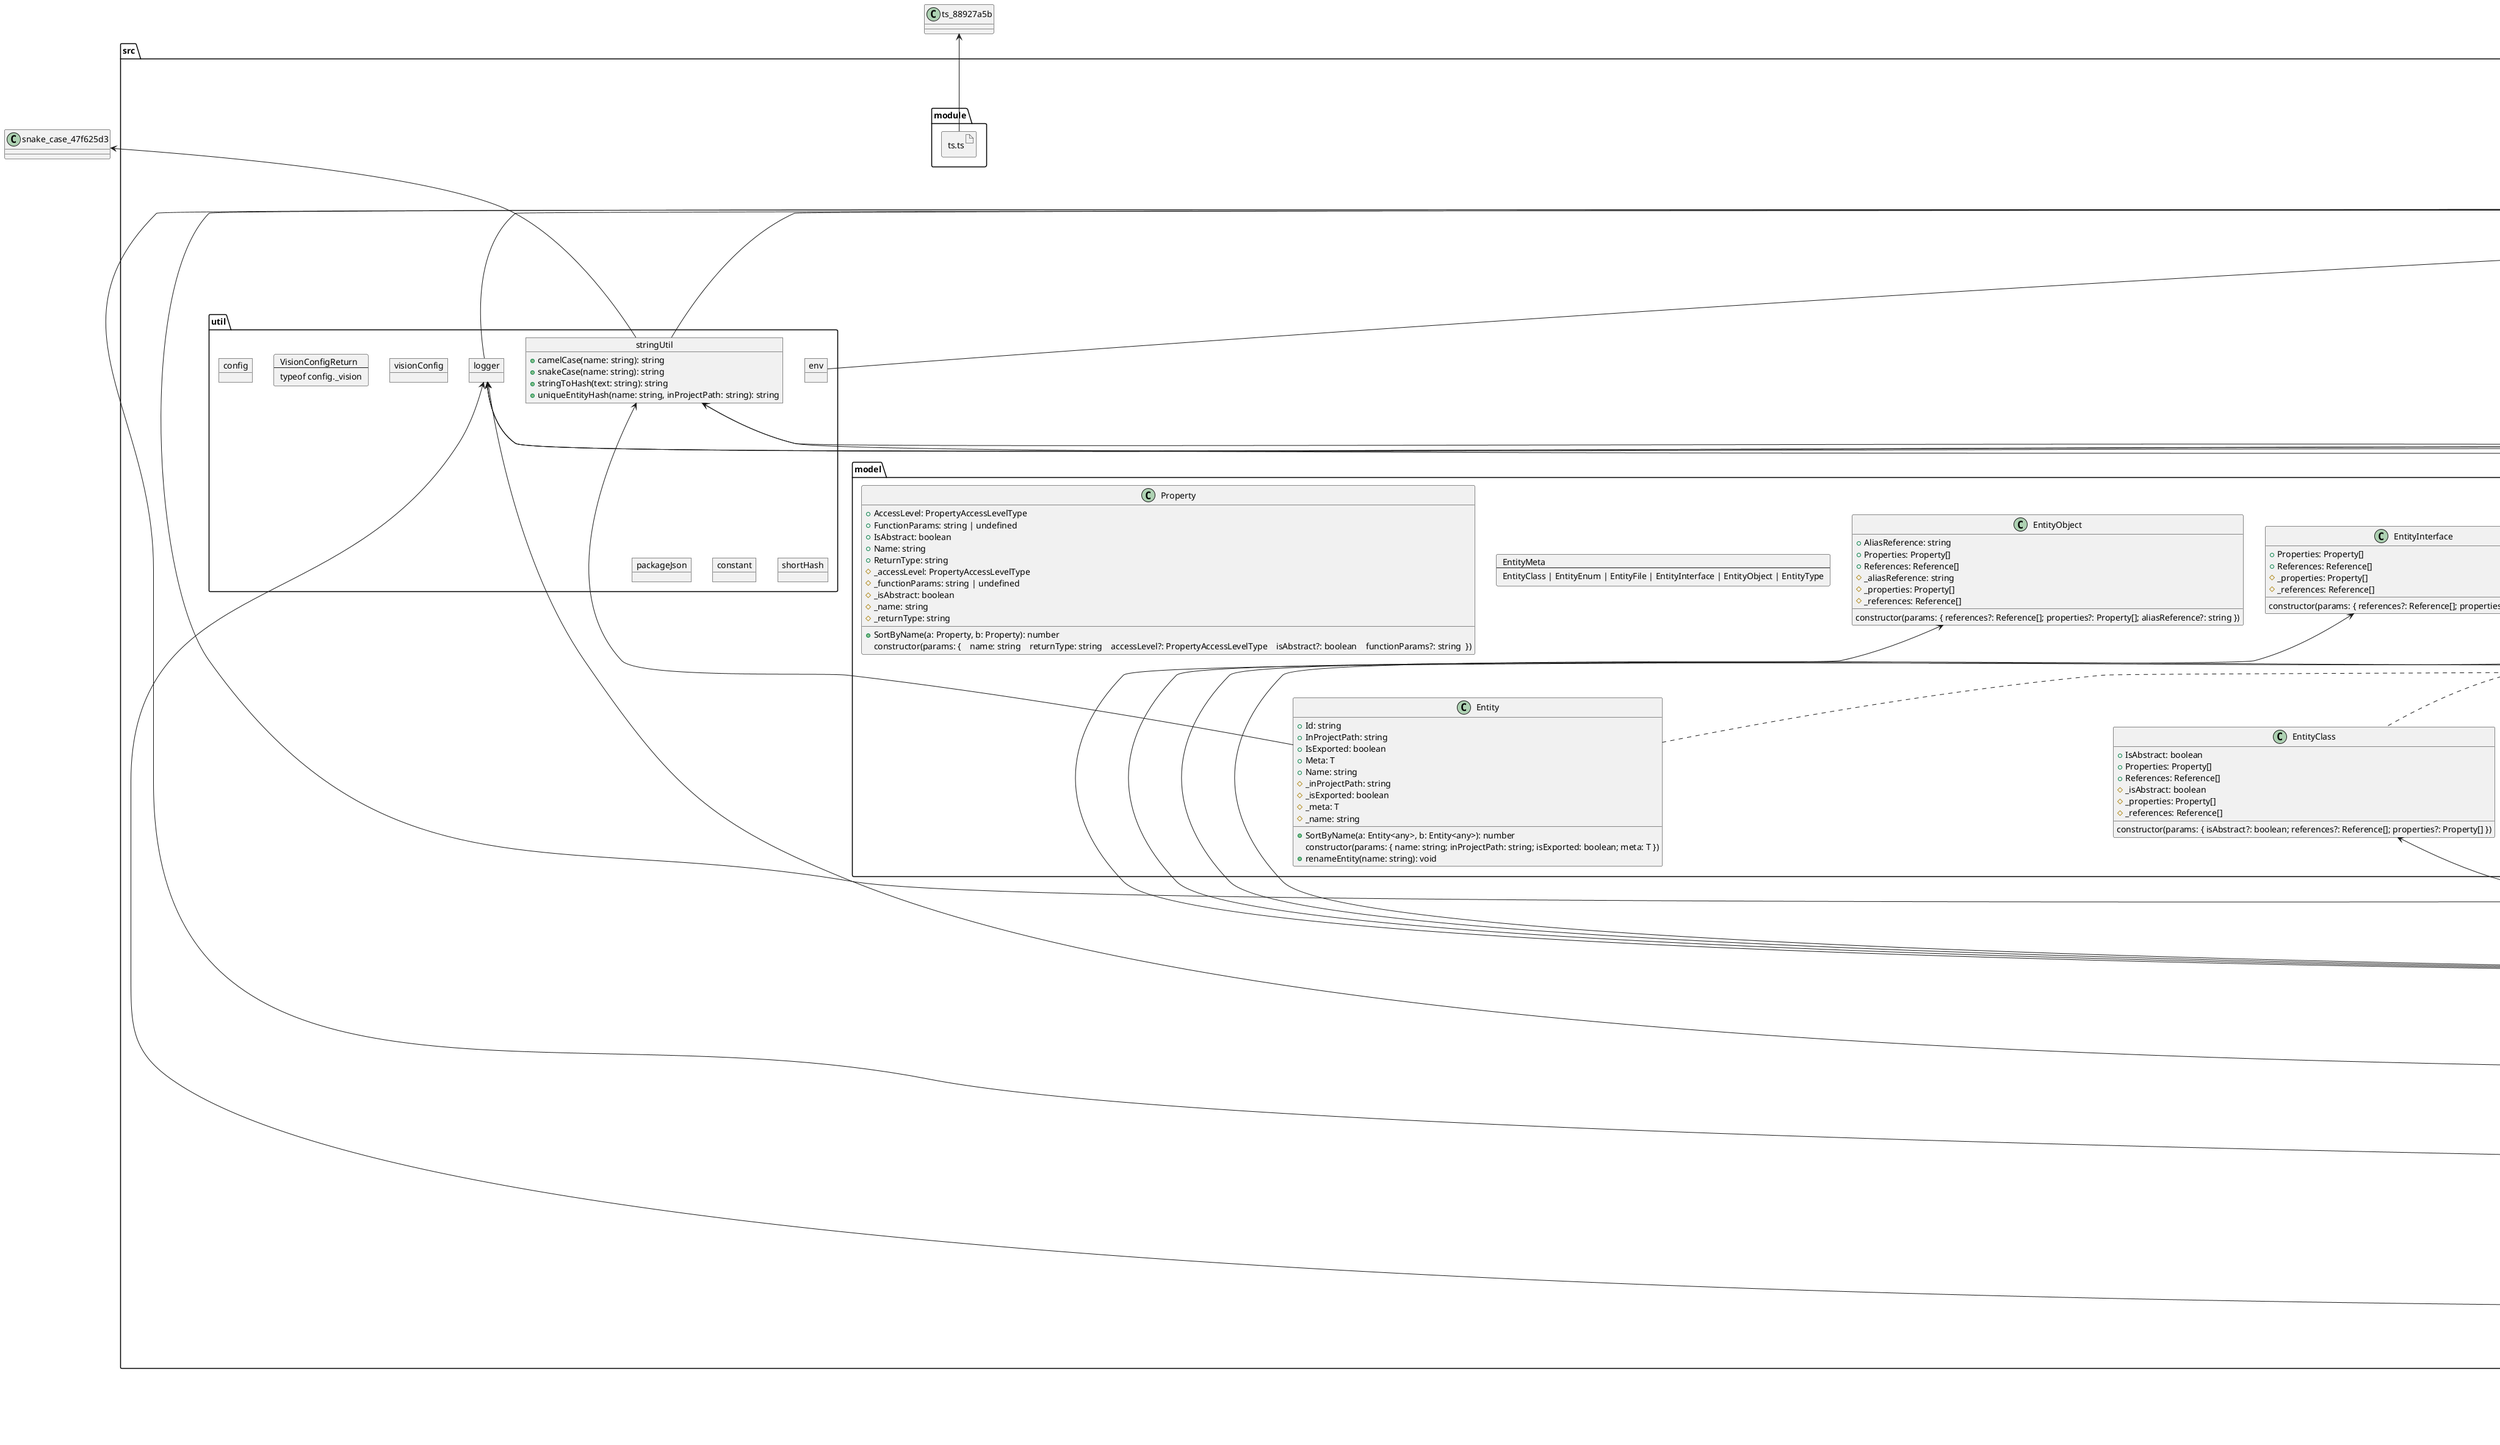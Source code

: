 @startuml
    folder "src" as src_b874d07 {
      artifact "index.ts" as index_ts_e4daf83f {
      }
      folder "app" as app_6faf0769 {
        class "CliApp" as cli_app_8bf9ca45 {
          constructor(args: string[])
        }
        object "app" as app_1d92d491 {
          # _onError(err: Error): Promise<void>
          # _registerOnExit: void
          # _server: undefined | any
          # _start(runApp: App): Promise<void>
          # _stop: Promise<void>
          + start: void
        }
        folder "init" as init_837dc15c {
          class "ExecArgsAsCommand" as exec_args_as_command_d74becbe {
            Name: string
            - ___args: string[]
            # _destroyFn: Promise<void>
            # _initFn: Promise<void>
            constructor(args: string[])
          }
        }
      }
      folder "dal" as dal_fba75381 {
        card exec_result_4f6edd5d [
          ExecResult
          ---
          {
            stdout: string
            stderr: string
            errorOccurred: boolean
          }
        ]
        object "shellDal" as shell_dal_4f6edd5d {
          + cd(dir: string): void
          + exec(cmd: string): Promise<ExecResult>
          + print(message: string): void
          + pwd: string
        }
      }
      folder "enum" as enum_1eea471b {
        enum "PropertyAccessLevelType" as property_access_level_type_daa2367d {
          NO_MODIFIER = 'no-modifier'
          PRIVATE = 'private'
          PROTECTED = 'protected'
          PUBLIC = 'public'
        }
        enum "PumlGroupType" as puml_group_type_87f1b99e {
          FICTIVE = 'fictive'
          FOLDER = 'folder'
          RECTANGLE = 'rectangle'
        }
        enum "ReferenceType" as reference_type_1f38c983 {
          AGGREGATION = 'aggregation'
          ASSOCIATION = 'association'
          COMPOSITION = 'composition'
          DEPENDENCY = 'dependency'
          IMPLEMENTATION = 'implementation'
          INHERITANCE = 'inheritance'
        }
      }
      folder "model" as model_40d91327 {
        class "EntityClass" as entity_class_87e50b39 {
          + IsAbstract: boolean
          + Properties: Property[]
          + References: Reference[]
          # _isAbstract: boolean
          # _properties: Property[]
          # _references: Reference[]
          constructor(params: { isAbstract?: boolean; references?: Reference[]; properties?: Property[] })
        }
        class "EntityEnum" as entity_enum_f7c58024 {
          + Properties: string[]
          # _properties: string[]
          constructor(params: { properties: string[] })
        }
        class "EntityFile" as entity_file_33f169f1 {
          + References: Reference[]
          # _references: Reference[]
          + addAssociation({ name, inProjectPath }: { name: string; inProjectPath: string }): void
          constructor(params: { references: Reference[] })
        }
        class "EntityInterface" as entity_interface_590b4132 {
          + Properties: Property[]
          + References: Reference[]
          # _properties: Property[]
          # _references: Reference[]
          constructor(params: { references?: Reference[]; properties?: Property[] })
        }
        class "EntityObject" as entity_object_784a4022 {
          + AliasReference: string
          + Properties: Property[]
          + References: Reference[]
          # _aliasReference: string
          # _properties: Property[]
          # _references: Reference[]
          constructor(params: { references?: Reference[]; properties?: Property[]; aliasReference?: string })
        }
        class "EntityType" as entity_type_a3fb7caf {
          + ReturnType: string
          # _returnType: string
          constructor(params: { returnType: string })
        }
        card entity_meta_9581579a [
          EntityMeta
          ---
          EntityClass | EntityEnum | EntityFile | EntityInterface | EntityObject | EntityType
        ]
        class "Entity" as entity_9581579a {
          + Id: string
          + InProjectPath: string
          + IsExported: boolean
          + Meta: T
          + Name: string
          + SortByName(a: Entity<any>, b: Entity<any>): number
          # _inProjectPath: string
          # _isExported: boolean
          # _meta: T
          # _name: string
          constructor(params: { name: string; inProjectPath: string; isExported: boolean; meta: T })
          + renameEntity(name: string): void
        }
        interface "Locatable" as locatable_b011d3de {
          + Id: string
          + Name: string
          + InProjectPath: string
        }
        class "Property" as property_d5a84d26 {
          + AccessLevel: PropertyAccessLevelType
          + FunctionParams: string | undefined
          + IsAbstract: boolean
          + Name: string
          + ReturnType: string
          + SortByName(a: Property, b: Property): number
          # _accessLevel: PropertyAccessLevelType
          # _functionParams: string | undefined
          # _isAbstract: boolean
          # _name: string
          # _returnType: string
          constructor(params: {    name: string    returnType: string    accessLevel?: PropertyAccessLevelType    isAbstract?: boolean    functionParams?: string  })
        }
        interface "Referencable" as referencable_31799d25 {
          + References: Reference[]
        }
        class "Reference" as reference_aaef6aea {
          + Id: string
          + InProjectPath: string
          + Name: string
          + Type: ReferenceType
          # _inProjectPath: string
          # _name: string
          # _type: ReferenceType
          constructor(params: { name: string; inProjectPath: string; type: ReferenceType })
        }
      }
      folder "module" as module_9f6f6c52 {
        artifact "ts.ts" as ts_ts_eabf7773 {
        }
      }
      folder "service" as service_c83a6ab5 {
        card args_service_params_d268d804 [
          ArgsServiceParams
          ---
          {
            args: string[]
            options: Options
          }
        ]
        card cli_commands_d268d804 [
          CliCommands
          ---
          minimist.ParsedArgs & {
            help: boolean
            h: boolean
            version: boolean
            v: boolean
          }
        ]
        card cmd_generate_params_d268d804 [
          CmdGenerateParams
          ---
          minimist.ParsedArgs & {
            src: string
            dest: string
            appName: string
            tsConfig: string
          }
        ]
        object "argsService" as args_service_d268d804 {
          + argToObject({ args, options }: ArgsServiceParams): T
          + cliCommandOptions: Options
          + cmdGenerateParams: Options
          + selectedCommandCount({ args, options }: ArgsServiceParams): number
        }
        object "cliService" as cli_service_317b6b45 {
          + printHelp: void
          + printVersion: void
        }
        object "fileService" as file_service_3f424ea5 {
          + cleanupPath(relativeOrAbsPath: string): string
          + fileListFromFolder(folderPath: string): Promise<string[]>
          + fileNameFromPath(filePath: string, options: { withExtension?: boolean } = {}): string
          + importPathFind(params: { filePathImportedFrom: string; importPath: string }): string
          + isAbsPath(relativeOrAbsPath: string): boolean
          + isDotPath(path: string): boolean
          + joinPaths(...paths: string[]): string
          + lastFolderFromPath(filePath: string): string
          + makeFolderIfNotExist(folderPath: string): Promise<void>
          + mkdirAndWriteToFile(params: { folderPath: string; fileName: string; data: string }): Promise<void>
          + readFile(filePath: string): Promise<string>
          + relativeToAbsPath(relativeOrAbsPath: string): string
          + writeToFile(params: { filePath: string; data: string }): Promise<void>
        }
        object "helpService" as help_service_20a1eb92 {
          + text: string
        }
        card print_std_message_db3f045d [
          PrintStdMessage
          ---
          {
            [key: string]: ExecResult
          }
        ]
        object "shellService" as shell_service_db3f045d {
          # _joinResults(results: PrintStdMessage[]): PrintStdMessage
          + cd: shellDal
          + exec: shellDal
          + print: shellDal
          + printError(message: string): void
          + printStdMessage(...messageArgs: PrintStdMessage[]): void
          + printSuccess(message: string): void
        }
        folder "command" as command_7ebc6e5d {
          interface "Executable" as executable_a85166eb {
            + execute: Promise<void>
          }
          class "Generate" as generate_eb5ef3b0 {
            + execute: Promise<void>
          }
          class "PrintHelp" as print_help_2c3c3bf6 {
            + execute: Promise<void>
          }
          class "PrintVersion" as print_version_dc92b85d {
            + execute: Promise<void>
          }
        }
        folder "convert" as convert_2b710bad {
          object "convertService" as convert_service_b2b4bfac {
            + strategyByFile(params: { filePath: string; folderPath: string }): ConvertStrategy | undefined
          }
          interface "ConvertStrategy" as convert_strategy_2898ab6a {
            + convert: Promise<Entity[]>
          }
          folder "ts" as ts_42a428a5 {
            card ts_config_file_type_715f0c18 [
              TsConfigFileType
              ---
              {
                compilerOptions?: {
                  paths?: {
                    [k: string]: string[]
                  }
                }
              }
            ]
            object "___tsConfigFileJson" as ts_config_file_json_715f0c18 {
            }
            object "tsConfigFileService" as ts_config_file_service_715f0c18 {
              # _cleanReplacePaths: { startsWith: string; replaceWith: string }[]
              # _cleanReplaceWith(path: string): string
              # _getFileJson: TsConfigFileType
              + init: Promise<void>
              + moduleAliasResolve(path: string): string
            }
            class "TsConvert" as ts_convert_87a0875e {
              # _filePath: string
              # _folderPath: string
              # _parseFile(params: { filePath: string; fileName: string }): Promise<ts.SourceFile>
              constructor({ filePath, folderPath }: { filePath: string; folderPath: string })
              + convert: Promise<Entity[]>
            }
            class "TsEntityParser" as ts_entity_parser_d73e1a98 {
              # _fileName: string
              # _findI
              # _importParseResults: TsParserImportParseResult[]
              # _inProjectPath: string
              # _joinEntitiesByAliasReference(entities: Entity[]): Entity[]
              # _parseStatement(statement: ts.Statement): Entity[]
              # _parseStatements: Entity[]
              # _parsedSource: ts.SourceFile
              # _parserByStatementKind(statement: ts.Statement): Parsable | undefined
              constructor(params: {    parsedSource: ts.SourceFile    fileName: string    inProjectPath: string    importParseResults: TsParserImportParseResult[]  })
              + parsedEntities: Entity[]
            }
            object "tsParserImportRelations" as ts_parser_import_relations_62a961c6 {
              + findIdentifier(identifierName: string, statement: any): boolean
              + findImportRelations(statement: ts.Statement | ts.VariableDeclaration, importParseResults: TsParserImportParseResult[]): Reference[]
              + isDeclaration(statement: any): boolean
              + stepIntoArray(identifierName: string, statement: any, blockNames: string[]): boolean
              + stepIntoNode(identifierName: string, statement: any, blockNames: string[]): boolean
            }
            object "tsParserService" as ts_parser_service_e67f4e7e {
              # _isViableExportableStatementKind(kind: number): boolean
              + accessLevel(modifiers?: ts.ModifiersArray): PropertyAccessLevelType
              + checkIfThereAreAnyExports(parsedSource: ts.SourceFile): boolean
              + findClassRelations(params: { statement: ts.Statement; parsedSource: ts.SourceFile; inProjectPath: string }): Reference[]
              + importsFromStatement(params: { statement: ts.Statement; inProjectPath: string }): TsParserImportParseResult[]
              + importsFromStatements(params: { parsedSource: ts.SourceFile; inProjectPath: string }): TsParserImportParseResult[]
              + isAbstract(modifiers?: ts.ModifiersArray): boolean
              + isExported(modifiers?: ts.ModifiersArray): boolean
            }
            folder "parser" as parser_a64afe8d {
              interface "Parsable" as parsable_1dc7e811 {
                + parse: T
              }
              class "TsParserClass" as ts_parser_class_5b693985 {
                # _findProperties: Property[]
                # _importParseResults: TsParserImportParseResult[]
                # _inProjectPath: string
                # _parsedSource: ts.SourceFile
                # _propertiesToString(parameters?: any[]): string
                # _returnTypeValue(member: any): string
                # _statement: ts.Statement
                constructor(params: {    parsedSource: ts.SourceFile    statement: ts.Statement    inProjectPath: string    importParseResults: TsParserImportParseResult[]  })
                + parse: Entity<EntityClass>[]
              }
              class "TsParserEnum" as ts_parser_enum_2a645d78 {
                # _inProjectPath: string
                # _parsedSource: ts.SourceFile
                # _statement: ts.Statement
                constructor(params: { parsedSource: ts.SourceFile; statement: ts.Statement; inProjectPath: string })
                + parse: Entity<EntityEnum>[]
              }
              class "TsParserFile" as ts_parser_file_f26663cd {
                # _fileName: string
                # _importParseResults: TsParserImportParseResult[]
                # _inProjectPath: string
                # _parsedSource: ts.SourceFile
                constructor(params: {    parsedSource: ts.SourceFile    inProjectPath: string    fileName: string    importParseResults: TsParserImportParseResult[]  })
                + parse: Entity<EntityFile>[]
              }
              card ts_parser_import_parse_result_edaa2a96 [
                TsParserImportParseResult
                ---
                { name: string; inProjectPath: string }
              ]
              class "TsParserImport" as ts_parser_import_edaa2a96 {
                # _importedFileInProjectAbsPath(importPath: string): string
                # _inProjectPath: string
                # _parseBindingName(importClause: any): string[]
                # _parseDefaultImport(importClause: any): string[]
                # _parseElements(elements: any): string[]
                # _statement: ts.Statement
                constructor(params: { statement: ts.Statement; inProjectPath: string })
                + parse: TsParserImportParseResult[]
              }
              class "TsParserInterface" as ts_parser_interface_8936afae {
                # _findProperties: Property[]
                # _inProjectPath: string
                # _parsedSource: ts.SourceFile
                # _statement: ts.Statement
                constructor(params: { parsedSource: ts.SourceFile; statement: ts.Statement; inProjectPath: string })
                + parse: Entity<EntityInterface>[]
              }
              class "TsParserObject" as ts_parser_object_cba014be {
                # _accessLevel(propName: string): PropertyAccessLevelType
                # _findProperties(properties?: any[]): Property[]
                # _importParseResults: TsParserImportParseResult[]
                # _inProjectPath: string
                # _nameFromDeclarationsList(declarationList: ts.VariableDeclarationList): { name: string; declaration: ts.VariableDeclaration } | undefined
                # _parsedSource: ts.SourceFile
                # _returnTypeValue(property: any): string
                # _statement: ts.Statement
                constructor(params: {    parsedSource: ts.SourceFile    statement: ts.Statement    inProjectPath: string    importParseResults: TsParserImportParseResult[]  })
                + parse: Entity<EntityObject>[]
              }
              class "TsParserType" as ts_parser_type_46289b53 {
                # _inProjectPath: string
                # _parsedSource: ts.SourceFile
                # _statement: ts.Statement
                constructor(params: { parsedSource: ts.SourceFile; statement: ts.Statement; inProjectPath: string })
                + parse: Entity<EntityType>[]
              }
            }
          }
        }
        folder "print" as print_8fa2e50b {
          interface "PrintStrategy" as print_strategy_5e9faaaa {
            + print(params: { entities: Entity[] }): Promise<void>
          }
          folder "puml" as puml_bc87e940 {
            class "PumlDocument" as puml_document_ebf39ea0 {
              # _print: string[]
              # _templateEnd: string
              # _templateStart: string
            }
            abstract "PumlEntity" as puml_entity_cc3a6994 {
              + Children: PumlEntity[]
              # _children: PumlEntity[]
              # _indentRows(templates: string[]): string[]
              # {abstract} _print: string[]
              # _relations: PumlRelation[]
              # {abstract} _templateEnd: string
              # {abstract} _templateStart: string
              + addChildren(printable: PumlEntity): void
              + print: string
              + printRelations: string
            }
            class "PumlGroup" as puml_group_a2149850 {
              + GroupPath: string
              + Id: string
              + Name: string
              + Type: PumlGroupType
              # _groupPath: string
              # _name: string
              # _print: string[]
              # _printGroups(groups: { [k: string]: PumlGroup }): string
              # _templateEnd: string
              # _templateStart: string
              # _type: PumlGroupType
              constructor(params: { name: string; type: PumlGroupType; groupPath: string })
              + groups: { [k: string]: PumlGroup }
            }
            class "PumlPrint" as puml_print_77dc46be {
              # _destinationPath: string
              # _fileName:  = vision.puml
              # _flattenGroups(group: PumlGroup): PumlGroup | undefined
              # _generateGroups(entities: Entity[]): void
              # _printableStrategyFromEntity(entity: Entity): PumlEntity | undefined
              # _pumlRelationStrings: string[]
              # _rootGroup: PumlGroup
              # _writeToFile(data: string): Promise<void>
              constructor(params: { appName?: string; destinationPath: string })
              + print(params: { entities: Entity[] }): Promise<void>
            }
            class "PumlRelation" as puml_relation_24365729 {
              # _fromEntity: Entity
              # _linkByReferenceType: string
              # _reference: Reference
              constructor(params: { reference: Reference; fromEntity: Entity })
              + print: string
            }
            folder "printable-entity" as printable_entity_3657a4a2 {
              class "PumlPrintableClass" as puml_printable_class_46ef6395 {
                # _entity: Entity<EntityClass>
                # _print: string[]
                # _printProperty(property: Property): string
                # _templateEnd: string
                # _templateStart: string
                constructor(params: { entity: Entity<EntityClass> })
              }
              class "PumlPrintableEnum" as puml_printable_enum_9f4c4448 {
                # _entity: Entity<EntityEnum>
                # _print: string[]
                # _templateEnd: string
                # _templateStart: string
                constructor(params: { entity: Entity<EntityEnum> })
              }
              class "PumlPrintableFile" as puml_printable_file_11eb1ddd {
                # _entity: Entity<EntityFile>
                # _print: string[]
                # _templateEnd: string
                # _templateStart: string
                constructor(params: { entity: Entity<EntityFile> })
              }
              class "PumlPrintableInterface" as puml_printable_interface_dfa76d5e {
                # _entity: Entity<EntityInterface>
                # _print: string[]
                # _printProperty(property: Property): string
                # _templateEnd: string
                # _templateStart: string
                constructor(params: { entity: Entity<EntityInterface> })
              }
              class "PumlPrintableObject" as puml_printable_object_2cf1044e {
                # _entity: Entity<EntityObject>
                # _print: string[]
                # _printProperty(property: Property): string
                # _templateEnd: string
                # _templateStart: string
                constructor(params: { entity: Entity<EntityObject> })
              }
              class "PumlPrintableProperty" as puml_printable_property_739e371c {
                # _abstractAttribute: string
                # _accessLevel: string
                # _print: string[]
                # _property: Property
                # _propertyName: string
                # _templateEnd: string
                # _templateStart: string
                constructor(params: { property: Property })
              }
              class "PumlPrintableType" as puml_printable_type_21bec203 {
                # _entity: Entity<EntityType>
                # _print: string[]
                # _templateEnd: string
                # _templateStart: string
                constructor(params: { entity: Entity<EntityType> })
              }
              class "PumlPrintableWrapper" as puml_printable_wrapper_b8ea5ae8 {
                # _print: string[]
                # _templateEnd: string
                # _templateStart: string
                constructor(protected readonly _string: string)
              }
            }
          }
        }
      }
      folder "use-case" as use_case_fcef54f2 {
        object "cliInitUseCase" as cli_init_use_case_9439e852 {
          + createCommandFromCliArgs(args: string[]): Executable
          + execArgsAsCommand(args: string[]): Promise<void>
          + ifMoreThenOneCommandSelectedThrowErrorAndPrintHelp(args: string[]): void
          + ifNoCommandSelectedThrowErrorAndPrintHelp(args: string[]): void
        }
        object "visionUseCase" as vision_use_case_dd084107 {
          + processFolder(params: { folderPath: string; printStrategy: PrintStrategy }): Promise<void>
        }
      }
      folder "util" as util_28bcbc6c {
        object "env" as env_939c4ec0 {
        }
        object "config" as config_939c4ec0 {
        }
        card vision_config_return_939c4ec0 [
          VisionConfigReturn
          ---
          typeof config._vision
        ]
        object "visionConfig" as vision_config_939c4ec0 {
        }
        object "packageJson" as package_json_6be721f4 {
        }
        object "constant" as constant_6be721f4 {
        }
        object "logger" as logger_d1ee5f1e {
        }
        object "shortHash" as short_hash_20f7f236 {
        }
        object "stringUtil" as string_util_20f7f236 {
          + camelCase(name: string): string
          + snakeCase(name: string): string
          + stringToHash(text: string): string
          + uniqueEntityHash(name: string, inProjectPath: string): string
        }
      }
    }
  cli_app_8bf9ca45 -up-|> app_d815df3b
  app_1d92d491 -up-> logger_d1ee5f1e
  exec_args_as_command_d74becbe -up-> cli_init_use_case_9439e852
  exec_args_as_command_d74becbe -up-|> initiate_d815df3b
  shell_dal_4f6edd5d -up-> shell_735e83ab
  index_ts_e4daf83f -up-> logger_d1ee5f1e
  entity_class_87e50b39 .up.|> referencable_31799d25
  entity_file_33f169f1 .up.|> referencable_31799d25
  entity_9581579a -up-> string_util_20f7f236
  entity_9581579a .up.|> locatable_b011d3de
  reference_aaef6aea -up-> string_util_20f7f236
  reference_aaef6aea .up.|> locatable_b011d3de
  ts_ts_eabf7773 -up-> ts_88927a5b
  args_service_d268d804 -up-> minimist_91be8eac
  cli_service_317b6b45 -up-> shell_service_db3f045d
  generate_eb5ef3b0 -up-> vision_use_case_dd084107
  generate_eb5ef3b0 .up.|> executable_a85166eb
  print_help_2c3c3bf6 -up-> cli_service_317b6b45
  print_help_2c3c3bf6 .up.|> executable_a85166eb
  print_version_dc92b85d -up-> cli_service_317b6b45
  print_version_dc92b85d .up.|> executable_a85166eb
  convert_service_b2b4bfac -up-> ts_convert_87a0875e
  convert_service_b2b4bfac -up-> logger_d1ee5f1e
  ts_parser_class_5b693985 .up.|> parsable_1dc7e811
  ts_parser_enum_2a645d78 .up.|> parsable_1dc7e811
  ts_parser_file_f26663cd .up.|> parsable_1dc7e811
  ts_parser_import_edaa2a96 -up-> file_service_3f424ea5
  ts_parser_import_edaa2a96 .up.|> parsable_1dc7e811
  ts_parser_interface_8936afae .up.|> parsable_1dc7e811
  ts_parser_object_cba014be -up-> property_access_level_type_daa2367d
  ts_parser_object_cba014be .up.|> parsable_1dc7e811
  ts_parser_type_46289b53 .up.|> parsable_1dc7e811
  ts_convert_87a0875e -up-> ts_eabf7773
  ts_convert_87a0875e -up-> ts_parser_file_f26663cd
  ts_convert_87a0875e -up-> ts_config_file_service_715f0c18
  ts_convert_87a0875e .up.|> convert_strategy_2898ab6a
  ts_entity_parser_d73e1a98 -up-> ts_eabf7773
  ts_entity_parser_d73e1a98 -up-> ts_parser_class_5b693985
  ts_entity_parser_d73e1a98 -up-> ts_parser_enum_2a645d78
  ts_entity_parser_d73e1a98 -up-> ts_parser_interface_8936afae
  ts_entity_parser_d73e1a98 -up-> ts_parser_object_cba014be
  ts_entity_parser_d73e1a98 -up-> ts_parser_type_46289b53
  ts_entity_parser_d73e1a98 -up-> logger_d1ee5f1e
  ts_parser_service_e67f4e7e -up-> property_access_level_type_daa2367d
  ts_parser_service_e67f4e7e -up-> ts_parser_import_edaa2a96
  file_service_3f424ea5 -up-> fs_b9f0eb9
  file_service_3f424ea5 -up-> path_6f8e1be1
  puml_printable_class_46ef6395 -up-> puml_printable_property_739e371c
  puml_printable_class_46ef6395 -up-|> puml_entity_cc3a6994
  puml_printable_enum_9f4c4448 -up-|> puml_entity_cc3a6994
  puml_printable_file_11eb1ddd -up-|> puml_entity_cc3a6994
  puml_printable_interface_dfa76d5e -up-> puml_printable_property_739e371c
  puml_printable_interface_dfa76d5e -up-|> puml_entity_cc3a6994
  puml_printable_object_2cf1044e -up-> puml_printable_property_739e371c
  puml_printable_object_2cf1044e -up-|> puml_entity_cc3a6994
  puml_printable_property_739e371c -up-> property_access_level_type_daa2367d
  puml_printable_property_739e371c -up-|> puml_entity_cc3a6994
  puml_printable_type_21bec203 -up-|> puml_entity_cc3a6994
  puml_printable_wrapper_b8ea5ae8 -up-|> puml_entity_cc3a6994
  puml_document_ebf39ea0 -up-|> puml_entity_cc3a6994
  puml_group_a2149850 -up-> string_util_20f7f236
  puml_group_a2149850 -up-|> puml_entity_cc3a6994
  puml_print_77dc46be -up-> entity_class_87e50b39
  puml_print_77dc46be -up-> entity_enum_f7c58024
  puml_print_77dc46be -up-> entity_file_33f169f1
  puml_print_77dc46be -up-> entity_interface_590b4132
  puml_print_77dc46be -up-> entity_object_784a4022
  puml_print_77dc46be -up-> entity_type_a3fb7caf
  puml_print_77dc46be -up-> file_service_3f424ea5
  puml_print_77dc46be -up-> puml_printable_class_46ef6395
  puml_print_77dc46be -up-> puml_printable_enum_9f4c4448
  puml_print_77dc46be -up-> puml_printable_file_11eb1ddd
  puml_print_77dc46be -up-> puml_printable_interface_dfa76d5e
  puml_print_77dc46be -up-> puml_printable_object_2cf1044e
  puml_print_77dc46be -up-> puml_printable_type_21bec203
  puml_print_77dc46be -up-> logger_d1ee5f1e
  puml_print_77dc46be .up.|> print_strategy_5e9faaaa
  puml_relation_24365729 -up-> reference_type_1f38c983
  shell_service_db3f045d -up-> shell_dal_4f6edd5d
  cli_init_use_case_9439e852 -up-> cli_service_317b6b45
  cli_init_use_case_9439e852 -up-> generate_eb5ef3b0
  cli_init_use_case_9439e852 -up-> print_help_2c3c3bf6
  cli_init_use_case_9439e852 -up-> print_version_dc92b85d
  env_939c4ec0 -up-> msh_node_env_d41da467
  logger_d1ee5f1e -up-> console_logger_329990f7
  string_util_20f7f236 -up-> camel_case_47f625d3
  string_util_20f7f236 -up-> snake_case_47f625d3
@enduml